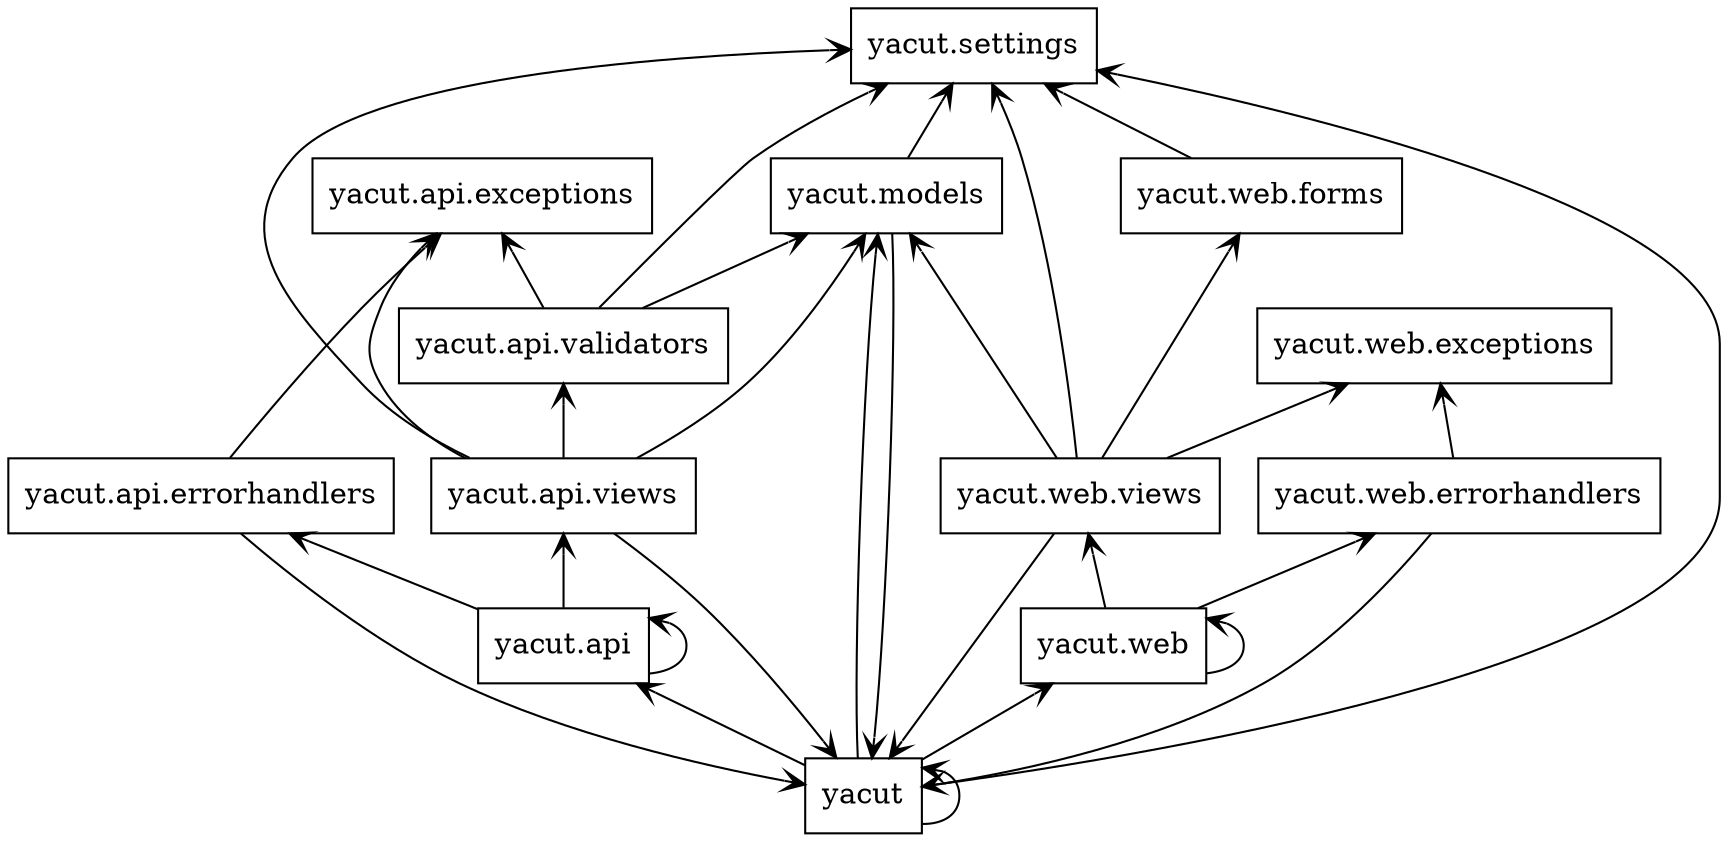 digraph "packages" {
rankdir=BT
charset="utf-8"
"yacut" [color="black", label="yacut", shape="box", style="solid"];
"yacut.api" [color="black", label="yacut.api", shape="box", style="solid"];
"yacut.api.errorhandlers" [color="black", label="yacut.api.errorhandlers", shape="box", style="solid"];
"yacut.api.exceptions" [color="black", label="yacut.api.exceptions", shape="box", style="solid"];
"yacut.api.validators" [color="black", label="yacut.api.validators", shape="box", style="solid"];
"yacut.api.views" [color="black", label="yacut.api.views", shape="box", style="solid"];
"yacut.models" [color="black", label="yacut.models", shape="box", style="solid"];
"yacut.settings" [color="black", label="yacut.settings", shape="box", style="solid"];
"yacut.web" [color="black", label="yacut.web", shape="box", style="solid"];
"yacut.web.errorhandlers" [color="black", label="yacut.web.errorhandlers", shape="box", style="solid"];
"yacut.web.exceptions" [color="black", label="yacut.web.exceptions", shape="box", style="solid"];
"yacut.web.forms" [color="black", label="yacut.web.forms", shape="box", style="solid"];
"yacut.web.views" [color="black", label="yacut.web.views", shape="box", style="solid"];
"yacut" -> "yacut" [arrowhead="open", arrowtail="none"];
"yacut" -> "yacut.api" [arrowhead="open", arrowtail="none"];
"yacut" -> "yacut.models" [arrowhead="open", arrowtail="none"];
"yacut" -> "yacut.settings" [arrowhead="open", arrowtail="none"];
"yacut" -> "yacut.web" [arrowhead="open", arrowtail="none"];
"yacut.api" -> "yacut.api" [arrowhead="open", arrowtail="none"];
"yacut.api" -> "yacut.api.errorhandlers" [arrowhead="open", arrowtail="none"];
"yacut.api" -> "yacut.api.views" [arrowhead="open", arrowtail="none"];
"yacut.api.errorhandlers" -> "yacut" [arrowhead="open", arrowtail="none"];
"yacut.api.errorhandlers" -> "yacut.api.exceptions" [arrowhead="open", arrowtail="none"];
"yacut.api.validators" -> "yacut.api.exceptions" [arrowhead="open", arrowtail="none"];
"yacut.api.validators" -> "yacut.models" [arrowhead="open", arrowtail="none"];
"yacut.api.validators" -> "yacut.settings" [arrowhead="open", arrowtail="none"];
"yacut.api.views" -> "yacut" [arrowhead="open", arrowtail="none"];
"yacut.api.views" -> "yacut.api.exceptions" [arrowhead="open", arrowtail="none"];
"yacut.api.views" -> "yacut.api.validators" [arrowhead="open", arrowtail="none"];
"yacut.api.views" -> "yacut.models" [arrowhead="open", arrowtail="none"];
"yacut.api.views" -> "yacut.settings" [arrowhead="open", arrowtail="none"];
"yacut.models" -> "yacut" [arrowhead="open", arrowtail="none"];
"yacut.models" -> "yacut.settings" [arrowhead="open", arrowtail="none"];
"yacut.web" -> "yacut.web" [arrowhead="open", arrowtail="none"];
"yacut.web" -> "yacut.web.errorhandlers" [arrowhead="open", arrowtail="none"];
"yacut.web" -> "yacut.web.views" [arrowhead="open", arrowtail="none"];
"yacut.web.errorhandlers" -> "yacut" [arrowhead="open", arrowtail="none"];
"yacut.web.errorhandlers" -> "yacut.web.exceptions" [arrowhead="open", arrowtail="none"];
"yacut.web.forms" -> "yacut.settings" [arrowhead="open", arrowtail="none"];
"yacut.web.views" -> "yacut" [arrowhead="open", arrowtail="none"];
"yacut.web.views" -> "yacut.models" [arrowhead="open", arrowtail="none"];
"yacut.web.views" -> "yacut.settings" [arrowhead="open", arrowtail="none"];
"yacut.web.views" -> "yacut.web.exceptions" [arrowhead="open", arrowtail="none"];
"yacut.web.views" -> "yacut.web.forms" [arrowhead="open", arrowtail="none"];
}
